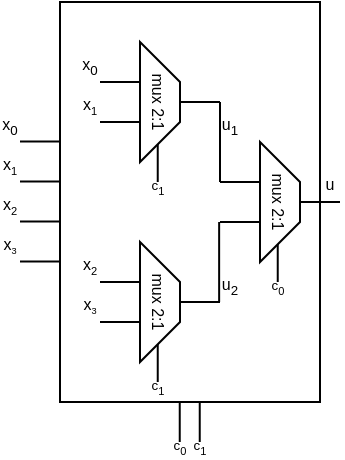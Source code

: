 <mxfile version="24.7.17">
  <diagram name="Page-1" id="qwKbzZS1xFQFBiHG2Uf9">
    <mxGraphModel dx="464" dy="348" grid="1" gridSize="10" guides="1" tooltips="1" connect="1" arrows="1" fold="1" page="1" pageScale="1" pageWidth="827" pageHeight="1169" math="0" shadow="0">
      <root>
        <mxCell id="0" />
        <mxCell id="1" parent="0" />
        <mxCell id="6-SauHccT2Y6gQmHOIjK-48" value="" style="endArrow=none;html=1;rounded=0;" edge="1" parent="1">
          <mxGeometry width="50" height="50" relative="1" as="geometry">
            <mxPoint x="419.87" y="540" as="sourcePoint" />
            <mxPoint x="419.87" y="510" as="targetPoint" />
          </mxGeometry>
        </mxCell>
        <mxCell id="6-SauHccT2Y6gQmHOIjK-49" value="" style="endArrow=none;html=1;rounded=0;" edge="1" parent="1">
          <mxGeometry width="50" height="50" relative="1" as="geometry">
            <mxPoint x="429.87" y="540" as="sourcePoint" />
            <mxPoint x="429.87" y="510" as="targetPoint" />
          </mxGeometry>
        </mxCell>
        <mxCell id="6-SauHccT2Y6gQmHOIjK-50" value="&lt;span style=&quot;font-size: 6.667px;&quot;&gt;c&lt;sub&gt;0&lt;/sub&gt;&lt;/span&gt;" style="text;html=1;align=center;verticalAlign=middle;whiteSpace=wrap;rounded=0;" vertex="1" parent="1">
          <mxGeometry x="415" y="540" width="10" as="geometry" />
        </mxCell>
        <mxCell id="6-SauHccT2Y6gQmHOIjK-51" value="&lt;span style=&quot;font-size: 6.667px;&quot;&gt;c&lt;sub&gt;1&lt;/sub&gt;&lt;/span&gt;" style="text;html=1;align=center;verticalAlign=middle;whiteSpace=wrap;rounded=0;" vertex="1" parent="1">
          <mxGeometry x="425" y="540" width="10" as="geometry" />
        </mxCell>
        <mxCell id="6-SauHccT2Y6gQmHOIjK-34" value="" style="rounded=0;whiteSpace=wrap;html=1;" vertex="1" parent="1">
          <mxGeometry x="360" y="320" width="130" height="200" as="geometry" />
        </mxCell>
        <mxCell id="6-SauHccT2Y6gQmHOIjK-1" value="" style="endArrow=none;html=1;rounded=0;" edge="1" parent="1">
          <mxGeometry width="50" height="50" relative="1" as="geometry">
            <mxPoint x="408.87" y="410" as="sourcePoint" />
            <mxPoint x="408.87" y="380" as="targetPoint" />
          </mxGeometry>
        </mxCell>
        <mxCell id="6-SauHccT2Y6gQmHOIjK-2" value="&lt;span style=&quot;font-size: 6.667px;&quot;&gt;c&lt;sub&gt;1&lt;/sub&gt;&lt;/span&gt;" style="text;html=1;align=center;verticalAlign=middle;whiteSpace=wrap;rounded=0;" vertex="1" parent="1">
          <mxGeometry x="404" y="410" width="10" as="geometry" />
        </mxCell>
        <mxCell id="6-SauHccT2Y6gQmHOIjK-3" value="" style="endArrow=none;html=1;rounded=0;" edge="1" parent="1">
          <mxGeometry width="50" height="50" relative="1" as="geometry">
            <mxPoint x="380" y="360" as="sourcePoint" />
            <mxPoint x="400" y="360" as="targetPoint" />
          </mxGeometry>
        </mxCell>
        <mxCell id="6-SauHccT2Y6gQmHOIjK-4" value="" style="endArrow=none;html=1;rounded=0;" edge="1" parent="1">
          <mxGeometry width="50" height="50" relative="1" as="geometry">
            <mxPoint x="380" y="380" as="sourcePoint" />
            <mxPoint x="400" y="380" as="targetPoint" />
          </mxGeometry>
        </mxCell>
        <mxCell id="6-SauHccT2Y6gQmHOIjK-5" value="&lt;font style=&quot;font-size: 8px;&quot;&gt;x&lt;sub&gt;0&lt;/sub&gt;&lt;/font&gt;" style="text;html=1;align=center;verticalAlign=middle;whiteSpace=wrap;rounded=0;" vertex="1" parent="1">
          <mxGeometry x="370" y="350" width="10" as="geometry" />
        </mxCell>
        <mxCell id="6-SauHccT2Y6gQmHOIjK-6" value="&lt;font style=&quot;font-size: 8px;&quot;&gt;x&lt;/font&gt;&lt;font style=&quot;font-size: 6.667px;&quot;&gt;&lt;sub&gt;1&lt;/sub&gt;&lt;/font&gt;" style="text;html=1;align=center;verticalAlign=middle;whiteSpace=wrap;rounded=0;" vertex="1" parent="1">
          <mxGeometry x="370" y="370" width="10" as="geometry" />
        </mxCell>
        <mxCell id="6-SauHccT2Y6gQmHOIjK-7" value="&lt;div&gt;&lt;span style=&quot;background-color: initial;&quot;&gt;&lt;font style=&quot;font-size: 8px;&quot;&gt;mux 2:1&lt;/font&gt;&lt;/span&gt;&lt;br&gt;&lt;/div&gt;" style="shape=trapezoid;perimeter=trapezoidPerimeter;whiteSpace=wrap;html=1;fixedSize=1;rotation=90;" vertex="1" parent="1">
          <mxGeometry x="380" y="360" width="60" height="20" as="geometry" />
        </mxCell>
        <mxCell id="6-SauHccT2Y6gQmHOIjK-8" value="" style="endArrow=none;html=1;rounded=0;exitX=0.5;exitY=0;exitDx=0;exitDy=0;" edge="1" parent="1">
          <mxGeometry width="50" height="50" relative="1" as="geometry">
            <mxPoint x="420" y="370.0" as="sourcePoint" />
            <mxPoint x="440" y="370" as="targetPoint" />
          </mxGeometry>
        </mxCell>
        <mxCell id="6-SauHccT2Y6gQmHOIjK-9" value="&lt;span style=&quot;font-size: 8px;&quot;&gt;u&lt;sub&gt;1&lt;/sub&gt;&lt;/span&gt;" style="text;html=1;align=center;verticalAlign=middle;whiteSpace=wrap;rounded=0;" vertex="1" parent="1">
          <mxGeometry x="440" y="380.0" width="10" as="geometry" />
        </mxCell>
        <mxCell id="6-SauHccT2Y6gQmHOIjK-10" value="" style="endArrow=none;html=1;rounded=0;" edge="1" parent="1">
          <mxGeometry width="50" height="50" relative="1" as="geometry">
            <mxPoint x="408.87" y="510" as="sourcePoint" />
            <mxPoint x="408.87" y="480" as="targetPoint" />
          </mxGeometry>
        </mxCell>
        <mxCell id="6-SauHccT2Y6gQmHOIjK-11" value="&lt;span style=&quot;font-size: 6.667px;&quot;&gt;c&lt;sub&gt;1&lt;/sub&gt;&lt;/span&gt;" style="text;html=1;align=center;verticalAlign=middle;whiteSpace=wrap;rounded=0;" vertex="1" parent="1">
          <mxGeometry x="404" y="510" width="10" as="geometry" />
        </mxCell>
        <mxCell id="6-SauHccT2Y6gQmHOIjK-12" value="" style="endArrow=none;html=1;rounded=0;" edge="1" parent="1">
          <mxGeometry width="50" height="50" relative="1" as="geometry">
            <mxPoint x="380" y="460" as="sourcePoint" />
            <mxPoint x="400" y="460" as="targetPoint" />
          </mxGeometry>
        </mxCell>
        <mxCell id="6-SauHccT2Y6gQmHOIjK-13" value="" style="endArrow=none;html=1;rounded=0;" edge="1" parent="1">
          <mxGeometry width="50" height="50" relative="1" as="geometry">
            <mxPoint x="380" y="480" as="sourcePoint" />
            <mxPoint x="400" y="480" as="targetPoint" />
          </mxGeometry>
        </mxCell>
        <mxCell id="6-SauHccT2Y6gQmHOIjK-14" value="&lt;font style=&quot;font-size: 8px;&quot;&gt;x&lt;/font&gt;&lt;font style=&quot;font-size: 6.667px;&quot;&gt;&lt;sub&gt;2&lt;/sub&gt;&lt;/font&gt;" style="text;html=1;align=center;verticalAlign=middle;whiteSpace=wrap;rounded=0;" vertex="1" parent="1">
          <mxGeometry x="370" y="450" width="10" as="geometry" />
        </mxCell>
        <mxCell id="6-SauHccT2Y6gQmHOIjK-15" value="&lt;font style=&quot;font-size: 8px;&quot;&gt;x&lt;/font&gt;&lt;font style=&quot;font-size: 5.556px;&quot;&gt;&lt;sub&gt;3&lt;/sub&gt;&lt;/font&gt;" style="text;html=1;align=center;verticalAlign=middle;whiteSpace=wrap;rounded=0;" vertex="1" parent="1">
          <mxGeometry x="370" y="470" width="10" as="geometry" />
        </mxCell>
        <mxCell id="6-SauHccT2Y6gQmHOIjK-16" value="&lt;div&gt;&lt;span style=&quot;background-color: initial;&quot;&gt;&lt;font style=&quot;font-size: 8px;&quot;&gt;mux 2:1&lt;/font&gt;&lt;/span&gt;&lt;br&gt;&lt;/div&gt;" style="shape=trapezoid;perimeter=trapezoidPerimeter;whiteSpace=wrap;html=1;fixedSize=1;rotation=90;" vertex="1" parent="1">
          <mxGeometry x="380" y="460" width="60" height="20" as="geometry" />
        </mxCell>
        <mxCell id="6-SauHccT2Y6gQmHOIjK-17" value="" style="endArrow=none;html=1;rounded=0;exitX=0.5;exitY=0;exitDx=0;exitDy=0;" edge="1" parent="1">
          <mxGeometry width="50" height="50" relative="1" as="geometry">
            <mxPoint x="420" y="470.0" as="sourcePoint" />
            <mxPoint x="440" y="470.0" as="targetPoint" />
          </mxGeometry>
        </mxCell>
        <mxCell id="6-SauHccT2Y6gQmHOIjK-18" value="&lt;span style=&quot;font-size: 8px;&quot;&gt;u&lt;sub&gt;2&lt;/sub&gt;&lt;/span&gt;" style="text;html=1;align=center;verticalAlign=middle;whiteSpace=wrap;rounded=0;" vertex="1" parent="1">
          <mxGeometry x="440" y="460.0" width="10" as="geometry" />
        </mxCell>
        <mxCell id="6-SauHccT2Y6gQmHOIjK-19" value="" style="endArrow=none;html=1;rounded=0;" edge="1" parent="1">
          <mxGeometry width="50" height="50" relative="1" as="geometry">
            <mxPoint x="468.87" y="460" as="sourcePoint" />
            <mxPoint x="468.87" y="430" as="targetPoint" />
          </mxGeometry>
        </mxCell>
        <mxCell id="6-SauHccT2Y6gQmHOIjK-20" value="&lt;span style=&quot;font-size: 6.667px;&quot;&gt;c&lt;sub&gt;0&lt;/sub&gt;&lt;/span&gt;" style="text;html=1;align=center;verticalAlign=middle;whiteSpace=wrap;rounded=0;" vertex="1" parent="1">
          <mxGeometry x="464" y="460" width="10" as="geometry" />
        </mxCell>
        <mxCell id="6-SauHccT2Y6gQmHOIjK-21" value="" style="endArrow=none;html=1;rounded=0;" edge="1" parent="1">
          <mxGeometry width="50" height="50" relative="1" as="geometry">
            <mxPoint x="440" y="410" as="sourcePoint" />
            <mxPoint x="460" y="410" as="targetPoint" />
          </mxGeometry>
        </mxCell>
        <mxCell id="6-SauHccT2Y6gQmHOIjK-22" value="" style="endArrow=none;html=1;rounded=0;" edge="1" parent="1">
          <mxGeometry width="50" height="50" relative="1" as="geometry">
            <mxPoint x="440" y="430" as="sourcePoint" />
            <mxPoint x="460" y="430" as="targetPoint" />
          </mxGeometry>
        </mxCell>
        <mxCell id="6-SauHccT2Y6gQmHOIjK-25" value="&lt;div&gt;&lt;span style=&quot;background-color: initial;&quot;&gt;&lt;font style=&quot;font-size: 8px;&quot;&gt;mux 2:1&lt;/font&gt;&lt;/span&gt;&lt;br&gt;&lt;/div&gt;" style="shape=trapezoid;perimeter=trapezoidPerimeter;whiteSpace=wrap;html=1;fixedSize=1;rotation=90;" vertex="1" parent="1">
          <mxGeometry x="440" y="410" width="60" height="20" as="geometry" />
        </mxCell>
        <mxCell id="6-SauHccT2Y6gQmHOIjK-26" value="" style="endArrow=none;html=1;rounded=0;exitX=0.5;exitY=0;exitDx=0;exitDy=0;" edge="1" parent="1">
          <mxGeometry width="50" height="50" relative="1" as="geometry">
            <mxPoint x="480" y="420.0" as="sourcePoint" />
            <mxPoint x="500" y="420.0" as="targetPoint" />
          </mxGeometry>
        </mxCell>
        <mxCell id="6-SauHccT2Y6gQmHOIjK-27" value="&lt;span style=&quot;font-size: 8px;&quot;&gt;u&lt;/span&gt;" style="text;html=1;align=center;verticalAlign=middle;whiteSpace=wrap;rounded=0;" vertex="1" parent="1">
          <mxGeometry x="490" y="410.0" width="10" as="geometry" />
        </mxCell>
        <mxCell id="6-SauHccT2Y6gQmHOIjK-28" value="" style="endArrow=none;html=1;rounded=0;" edge="1" parent="1">
          <mxGeometry width="50" height="50" relative="1" as="geometry">
            <mxPoint x="440" y="410" as="sourcePoint" />
            <mxPoint x="440" y="370" as="targetPoint" />
          </mxGeometry>
        </mxCell>
        <mxCell id="6-SauHccT2Y6gQmHOIjK-29" value="" style="endArrow=none;html=1;rounded=0;" edge="1" parent="1">
          <mxGeometry width="50" height="50" relative="1" as="geometry">
            <mxPoint x="439.57" y="470" as="sourcePoint" />
            <mxPoint x="439.57" y="430" as="targetPoint" />
          </mxGeometry>
        </mxCell>
        <mxCell id="6-SauHccT2Y6gQmHOIjK-39" value="" style="endArrow=none;html=1;rounded=0;" edge="1" parent="1">
          <mxGeometry width="50" height="50" relative="1" as="geometry">
            <mxPoint x="340" y="389.73" as="sourcePoint" />
            <mxPoint x="360" y="389.73" as="targetPoint" />
          </mxGeometry>
        </mxCell>
        <mxCell id="6-SauHccT2Y6gQmHOIjK-40" value="" style="endArrow=none;html=1;rounded=0;" edge="1" parent="1">
          <mxGeometry width="50" height="50" relative="1" as="geometry">
            <mxPoint x="340" y="409.73" as="sourcePoint" />
            <mxPoint x="360" y="409.73" as="targetPoint" />
          </mxGeometry>
        </mxCell>
        <mxCell id="6-SauHccT2Y6gQmHOIjK-41" value="&lt;font style=&quot;font-size: 8px;&quot;&gt;x&lt;sub&gt;0&lt;/sub&gt;&lt;/font&gt;" style="text;html=1;align=center;verticalAlign=middle;whiteSpace=wrap;rounded=0;" vertex="1" parent="1">
          <mxGeometry x="330" y="379.73" width="10" as="geometry" />
        </mxCell>
        <mxCell id="6-SauHccT2Y6gQmHOIjK-42" value="&lt;font style=&quot;font-size: 8px;&quot;&gt;x&lt;/font&gt;&lt;font style=&quot;font-size: 6.667px;&quot;&gt;&lt;sub&gt;1&lt;/sub&gt;&lt;/font&gt;" style="text;html=1;align=center;verticalAlign=middle;whiteSpace=wrap;rounded=0;" vertex="1" parent="1">
          <mxGeometry x="330" y="399.73" width="10" as="geometry" />
        </mxCell>
        <mxCell id="6-SauHccT2Y6gQmHOIjK-43" value="" style="endArrow=none;html=1;rounded=0;" edge="1" parent="1">
          <mxGeometry width="50" height="50" relative="1" as="geometry">
            <mxPoint x="340" y="429.73" as="sourcePoint" />
            <mxPoint x="360" y="429.73" as="targetPoint" />
          </mxGeometry>
        </mxCell>
        <mxCell id="6-SauHccT2Y6gQmHOIjK-44" value="" style="endArrow=none;html=1;rounded=0;" edge="1" parent="1">
          <mxGeometry width="50" height="50" relative="1" as="geometry">
            <mxPoint x="340" y="449.73" as="sourcePoint" />
            <mxPoint x="360" y="449.73" as="targetPoint" />
          </mxGeometry>
        </mxCell>
        <mxCell id="6-SauHccT2Y6gQmHOIjK-45" value="&lt;font style=&quot;font-size: 8px;&quot;&gt;x&lt;/font&gt;&lt;font style=&quot;font-size: 6.667px;&quot;&gt;&lt;sub&gt;2&lt;/sub&gt;&lt;/font&gt;" style="text;html=1;align=center;verticalAlign=middle;whiteSpace=wrap;rounded=0;" vertex="1" parent="1">
          <mxGeometry x="330" y="419.73" width="10" as="geometry" />
        </mxCell>
        <mxCell id="6-SauHccT2Y6gQmHOIjK-46" value="&lt;font style=&quot;font-size: 8px;&quot;&gt;x&lt;/font&gt;&lt;font style=&quot;font-size: 5.556px;&quot;&gt;&lt;sub&gt;3&lt;/sub&gt;&lt;/font&gt;" style="text;html=1;align=center;verticalAlign=middle;whiteSpace=wrap;rounded=0;" vertex="1" parent="1">
          <mxGeometry x="330" y="439.73" width="10" as="geometry" />
        </mxCell>
      </root>
    </mxGraphModel>
  </diagram>
</mxfile>
